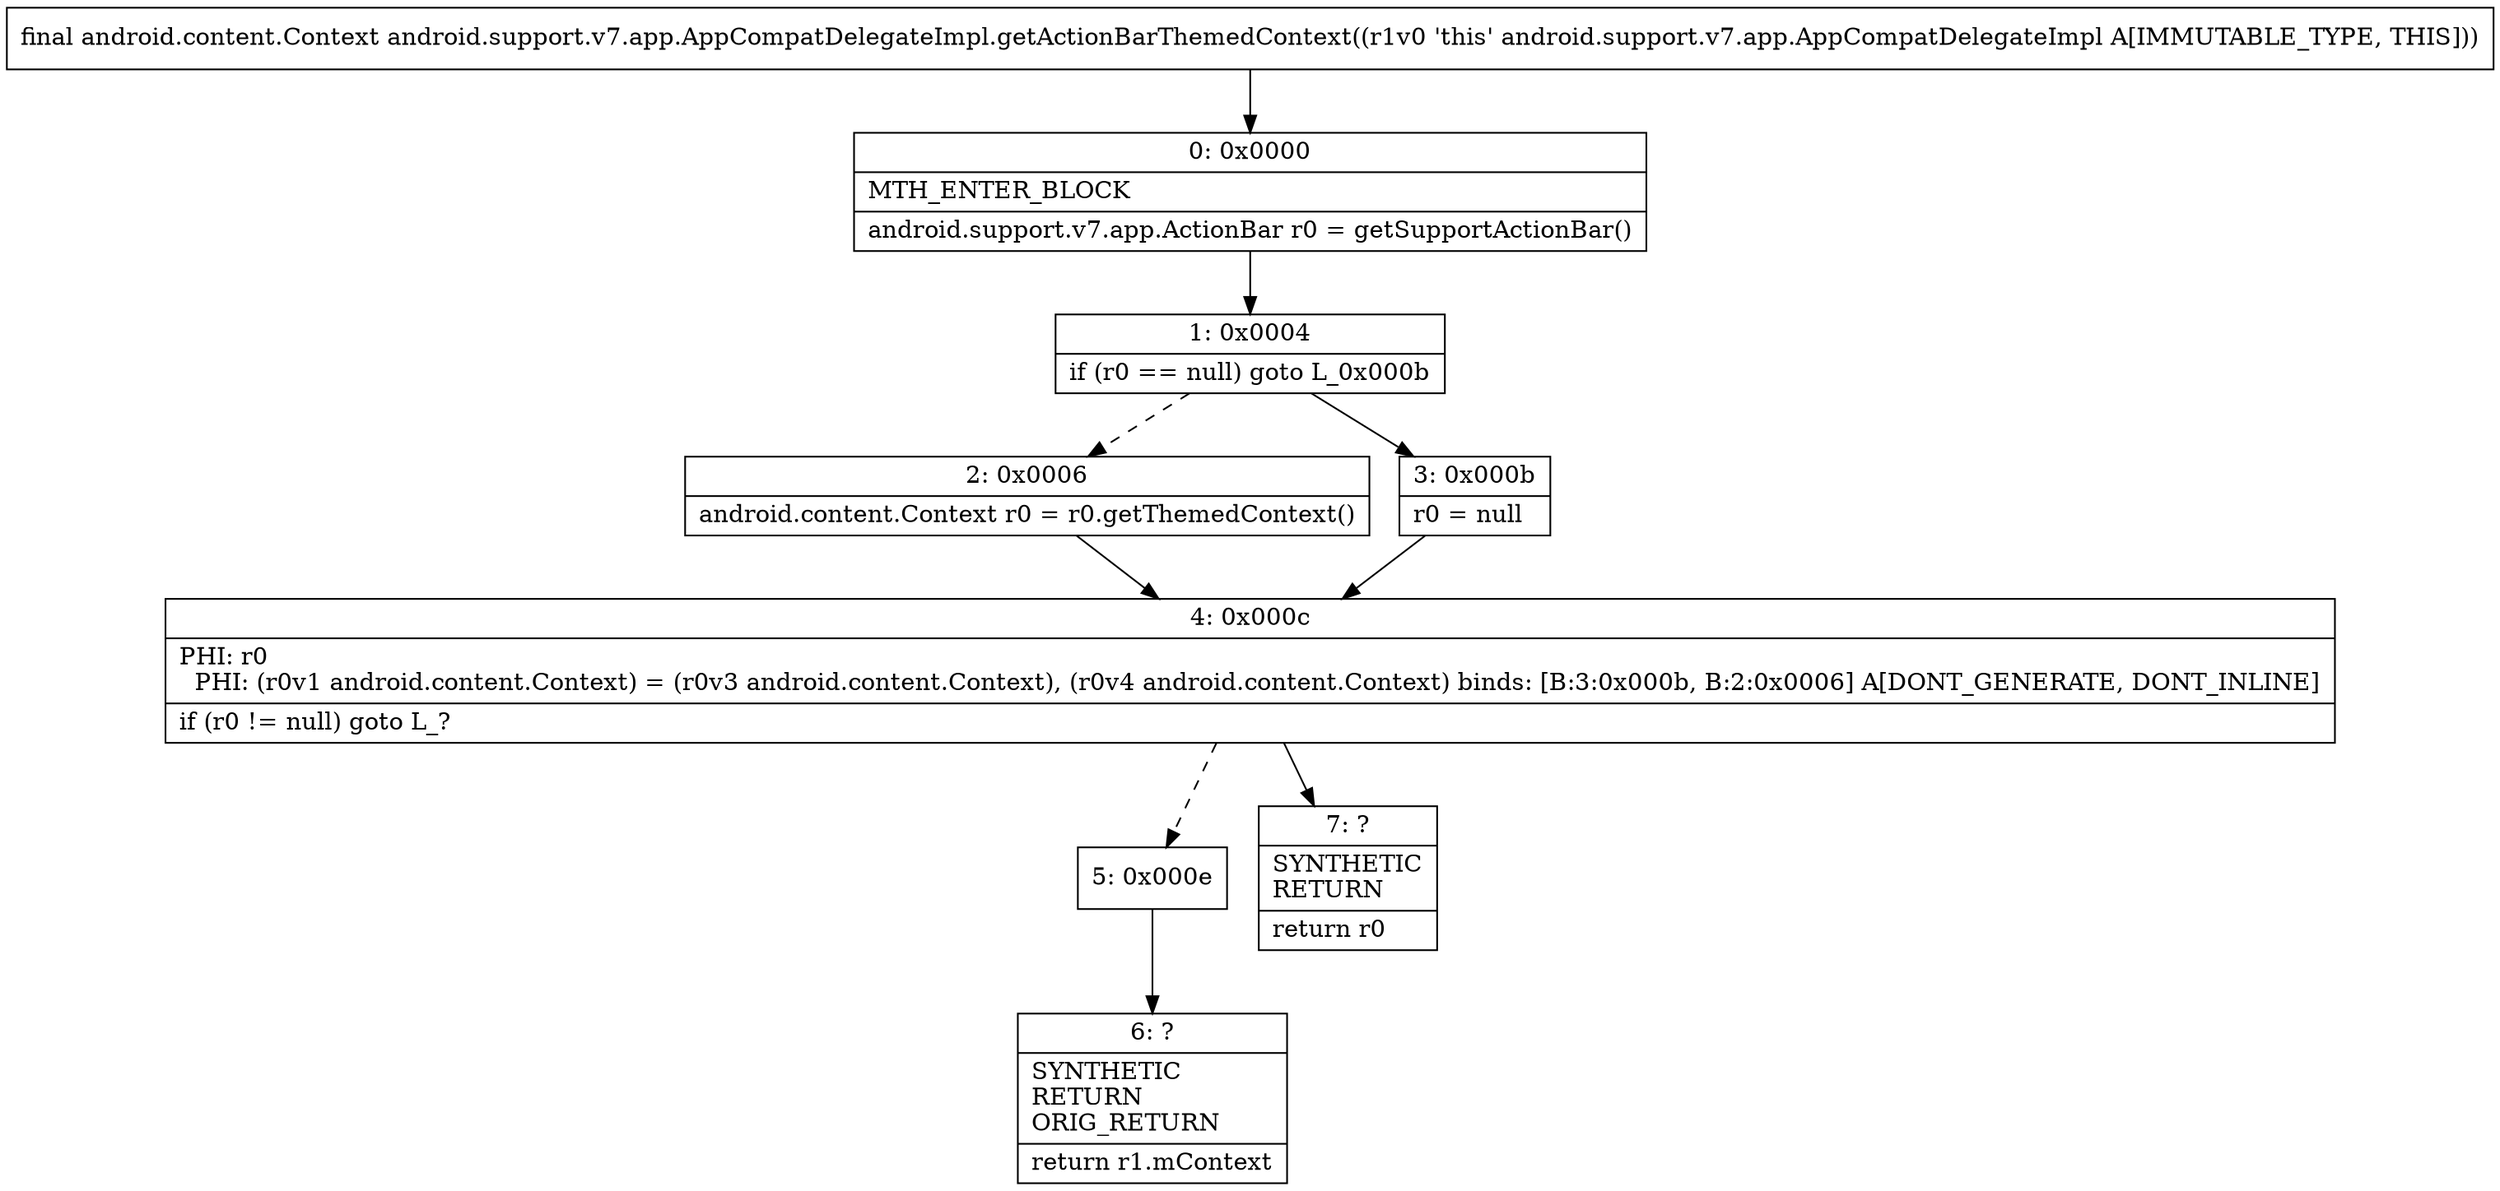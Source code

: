 digraph "CFG forandroid.support.v7.app.AppCompatDelegateImpl.getActionBarThemedContext()Landroid\/content\/Context;" {
Node_0 [shape=record,label="{0\:\ 0x0000|MTH_ENTER_BLOCK\l|android.support.v7.app.ActionBar r0 = getSupportActionBar()\l}"];
Node_1 [shape=record,label="{1\:\ 0x0004|if (r0 == null) goto L_0x000b\l}"];
Node_2 [shape=record,label="{2\:\ 0x0006|android.content.Context r0 = r0.getThemedContext()\l}"];
Node_3 [shape=record,label="{3\:\ 0x000b|r0 = null\l}"];
Node_4 [shape=record,label="{4\:\ 0x000c|PHI: r0 \l  PHI: (r0v1 android.content.Context) = (r0v3 android.content.Context), (r0v4 android.content.Context) binds: [B:3:0x000b, B:2:0x0006] A[DONT_GENERATE, DONT_INLINE]\l|if (r0 != null) goto L_?\l}"];
Node_5 [shape=record,label="{5\:\ 0x000e}"];
Node_6 [shape=record,label="{6\:\ ?|SYNTHETIC\lRETURN\lORIG_RETURN\l|return r1.mContext\l}"];
Node_7 [shape=record,label="{7\:\ ?|SYNTHETIC\lRETURN\l|return r0\l}"];
MethodNode[shape=record,label="{final android.content.Context android.support.v7.app.AppCompatDelegateImpl.getActionBarThemedContext((r1v0 'this' android.support.v7.app.AppCompatDelegateImpl A[IMMUTABLE_TYPE, THIS])) }"];
MethodNode -> Node_0;
Node_0 -> Node_1;
Node_1 -> Node_2[style=dashed];
Node_1 -> Node_3;
Node_2 -> Node_4;
Node_3 -> Node_4;
Node_4 -> Node_5[style=dashed];
Node_4 -> Node_7;
Node_5 -> Node_6;
}

